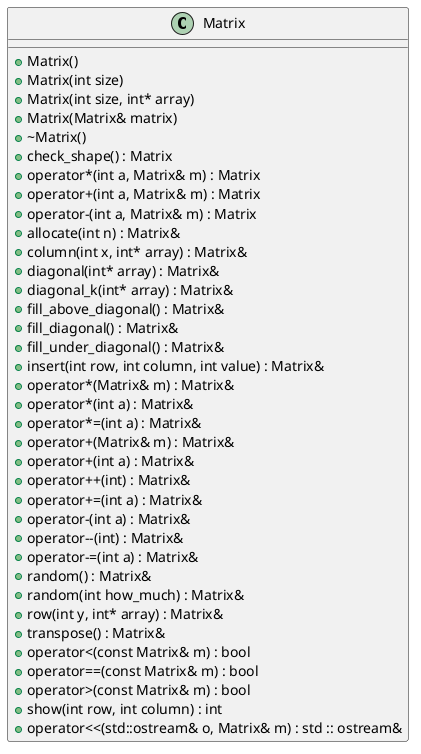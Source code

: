 @startuml inline_umlgraph_1.png
class Matrix {
+Matrix()
+Matrix(int size)
+Matrix(int size, int* array)
+Matrix(Matrix& matrix)
+~Matrix()
+check_shape() : Matrix
+operator*(int a, Matrix& m) : Matrix
+operator+(int a, Matrix& m) : Matrix
+operator-(int a, Matrix& m) : Matrix
+allocate(int n) : Matrix&
+column(int x, int* array) : Matrix&
+diagonal(int* array) : Matrix&
+diagonal_k(int* array) : Matrix&
+fill_above_diagonal() : Matrix&
+fill_diagonal() : Matrix&
+fill_under_diagonal() : Matrix&
+insert(int row, int column, int value) : Matrix&
+operator*(Matrix& m) : Matrix&
+operator*(int a) : Matrix&
+operator*=(int a) : Matrix&
+operator+(Matrix& m) : Matrix&
+operator+(int a) : Matrix&
+operator++(int) : Matrix&
+operator+=(int a) : Matrix&
+operator-(int a) : Matrix&
+operator--(int) : Matrix&
+operator-=(int a) : Matrix&
+random() : Matrix&
+random(int how_much) : Matrix&
+row(int y, int* array) : Matrix&
+transpose() : Matrix&
+operator<(const Matrix& m) : bool
+operator==(const Matrix& m) : bool
+operator>(const Matrix& m) : bool
+show(int row, int column) : int
+operator<<(std::ostream& o, Matrix& m) : std :: ostream&

}
@enduml
